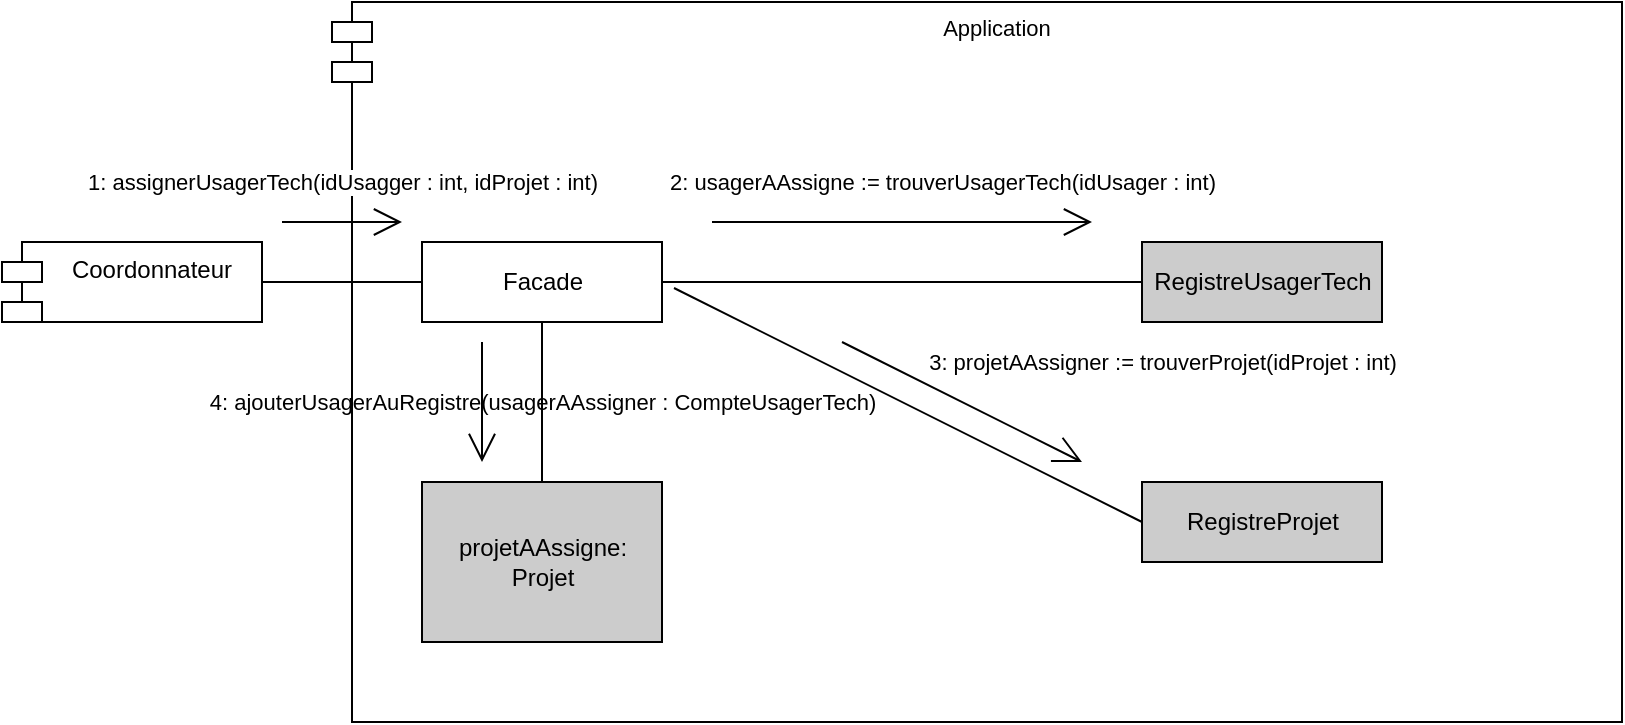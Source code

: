 <mxfile version="18.1.3" type="github">
  <diagram id="K0o0jhx-SNK4bHOGCNAz" name="Page-1">
    <mxGraphModel dx="1422" dy="744" grid="1" gridSize="10" guides="1" tooltips="1" connect="1" arrows="1" fold="1" page="1" pageScale="1" pageWidth="1100" pageHeight="850" math="0" shadow="0">
      <root>
        <mxCell id="0" />
        <mxCell id="1" parent="0" />
        <mxCell id="X13s5hJ5W_4LY24NtN4I-1" value="Application" style="shape=module;align=left;spacingLeft=20;align=center;verticalAlign=top;fontSize=11;fillColor=#FFFFFF;" vertex="1" parent="1">
          <mxGeometry x="205" y="80" width="645" height="360" as="geometry" />
        </mxCell>
        <mxCell id="X13s5hJ5W_4LY24NtN4I-2" value="Coordonnateur" style="shape=module;align=left;spacingLeft=20;align=center;verticalAlign=top;fontSize=12;fillColor=#FFFFFF;" vertex="1" parent="1">
          <mxGeometry x="40" y="200" width="130" height="40" as="geometry" />
        </mxCell>
        <mxCell id="X13s5hJ5W_4LY24NtN4I-3" value="Facade" style="html=1;fontSize=12;fillColor=#FFFFFF;" vertex="1" parent="1">
          <mxGeometry x="250" y="200" width="120" height="40" as="geometry" />
        </mxCell>
        <mxCell id="X13s5hJ5W_4LY24NtN4I-4" value="" style="endArrow=none;html=1;rounded=0;fontSize=12;exitX=1;exitY=0.5;exitDx=0;exitDy=0;entryX=0;entryY=0.5;entryDx=0;entryDy=0;" edge="1" parent="1" source="X13s5hJ5W_4LY24NtN4I-2" target="X13s5hJ5W_4LY24NtN4I-3">
          <mxGeometry width="50" height="50" relative="1" as="geometry">
            <mxPoint x="490" y="140" as="sourcePoint" />
            <mxPoint x="540" y="90" as="targetPoint" />
          </mxGeometry>
        </mxCell>
        <mxCell id="X13s5hJ5W_4LY24NtN4I-5" value="" style="endArrow=open;endFill=1;endSize=12;html=1;rounded=0;fontSize=12;" edge="1" parent="1">
          <mxGeometry width="160" relative="1" as="geometry">
            <mxPoint x="180" y="190" as="sourcePoint" />
            <mxPoint x="240" y="190" as="targetPoint" />
          </mxGeometry>
        </mxCell>
        <mxCell id="X13s5hJ5W_4LY24NtN4I-6" value="1: assignerUsagerTech(idUsagger : int, idProjet : int)" style="edgeLabel;html=1;align=center;verticalAlign=middle;resizable=0;points=[];fontSize=11;" connectable="0" vertex="1" parent="X13s5hJ5W_4LY24NtN4I-5">
          <mxGeometry x="0.3" y="1" relative="1" as="geometry">
            <mxPoint x="-9" y="-19" as="offset" />
          </mxGeometry>
        </mxCell>
        <mxCell id="X13s5hJ5W_4LY24NtN4I-7" value="RegistreUsagerTech" style="html=1;fontSize=12;fillColor=#CCCCCC;" vertex="1" parent="1">
          <mxGeometry x="610" y="200" width="120" height="40" as="geometry" />
        </mxCell>
        <mxCell id="X13s5hJ5W_4LY24NtN4I-8" value="" style="endArrow=open;endFill=1;endSize=12;html=1;rounded=0;fontSize=12;" edge="1" parent="1">
          <mxGeometry width="160" relative="1" as="geometry">
            <mxPoint x="395" y="190" as="sourcePoint" />
            <mxPoint x="585" y="190" as="targetPoint" />
          </mxGeometry>
        </mxCell>
        <mxCell id="X13s5hJ5W_4LY24NtN4I-9" value="2: usagerAAssigne := trouverUsagerTech(idUsager : int)" style="edgeLabel;html=1;align=center;verticalAlign=middle;resizable=0;points=[];fontSize=11;" connectable="0" vertex="1" parent="X13s5hJ5W_4LY24NtN4I-8">
          <mxGeometry x="0.4" y="1" relative="1" as="geometry">
            <mxPoint x="-18" y="-19" as="offset" />
          </mxGeometry>
        </mxCell>
        <mxCell id="X13s5hJ5W_4LY24NtN4I-10" value="" style="line;strokeWidth=1;fillColor=none;align=left;verticalAlign=middle;spacingTop=-1;spacingLeft=3;spacingRight=3;rotatable=0;labelPosition=right;points=[];portConstraint=eastwest;fontSize=12;" vertex="1" parent="1">
          <mxGeometry x="370" y="216" width="240" height="8" as="geometry" />
        </mxCell>
        <mxCell id="X13s5hJ5W_4LY24NtN4I-11" value="RegistreProjet" style="html=1;fontSize=12;fillColor=#CCCCCC;" vertex="1" parent="1">
          <mxGeometry x="610" y="320" width="120" height="40" as="geometry" />
        </mxCell>
        <mxCell id="X13s5hJ5W_4LY24NtN4I-12" value="" style="endArrow=open;endFill=1;endSize=12;html=1;rounded=0;fontSize=12;" edge="1" parent="1">
          <mxGeometry width="160" relative="1" as="geometry">
            <mxPoint x="460" y="250" as="sourcePoint" />
            <mxPoint x="580" y="310" as="targetPoint" />
          </mxGeometry>
        </mxCell>
        <mxCell id="X13s5hJ5W_4LY24NtN4I-13" value="3: projetAAssigner := trouverProjet(idProjet : int)" style="edgeLabel;html=1;align=center;verticalAlign=middle;resizable=0;points=[];fontSize=11;" connectable="0" vertex="1" parent="X13s5hJ5W_4LY24NtN4I-12">
          <mxGeometry x="0.341" y="-2" relative="1" as="geometry">
            <mxPoint x="80" y="-32" as="offset" />
          </mxGeometry>
        </mxCell>
        <mxCell id="X13s5hJ5W_4LY24NtN4I-14" value="" style="endArrow=none;html=1;rounded=0;fontSize=12;entryX=0.025;entryY=0.875;entryDx=0;entryDy=0;entryPerimeter=0;exitX=0;exitY=0.5;exitDx=0;exitDy=0;" edge="1" parent="1" source="X13s5hJ5W_4LY24NtN4I-11" target="X13s5hJ5W_4LY24NtN4I-10">
          <mxGeometry width="50" height="50" relative="1" as="geometry">
            <mxPoint x="490" y="110" as="sourcePoint" />
            <mxPoint x="540" y="60" as="targetPoint" />
          </mxGeometry>
        </mxCell>
        <mxCell id="X13s5hJ5W_4LY24NtN4I-15" value="&lt;div&gt;projetAAssigne:&lt;/div&gt;&lt;div&gt;Projet&lt;br&gt;&lt;/div&gt;" style="html=1;fontSize=12;fillColor=#CCCCCC;" vertex="1" parent="1">
          <mxGeometry x="250" y="320" width="120" height="80" as="geometry" />
        </mxCell>
        <mxCell id="X13s5hJ5W_4LY24NtN4I-16" value="" style="endArrow=none;html=1;rounded=0;fontSize=12;entryX=0.5;entryY=1;entryDx=0;entryDy=0;exitX=0.5;exitY=0;exitDx=0;exitDy=0;" edge="1" parent="1" source="X13s5hJ5W_4LY24NtN4I-15" target="X13s5hJ5W_4LY24NtN4I-3">
          <mxGeometry width="50" height="50" relative="1" as="geometry">
            <mxPoint x="490" y="170" as="sourcePoint" />
            <mxPoint x="540" y="120" as="targetPoint" />
          </mxGeometry>
        </mxCell>
        <mxCell id="X13s5hJ5W_4LY24NtN4I-17" value="" style="endArrow=open;endFill=1;endSize=12;html=1;rounded=0;fontSize=12;" edge="1" parent="1">
          <mxGeometry width="160" relative="1" as="geometry">
            <mxPoint x="280" y="250" as="sourcePoint" />
            <mxPoint x="280" y="310" as="targetPoint" />
            <Array as="points">
              <mxPoint x="280" y="290" />
            </Array>
          </mxGeometry>
        </mxCell>
        <mxCell id="X13s5hJ5W_4LY24NtN4I-18" value="4: ajouterUsagerAuRegistre(usagerAAssigner : CompteUsagerTech)" style="text;html=1;align=center;verticalAlign=middle;resizable=0;points=[];autosize=1;strokeColor=none;fillColor=none;fontSize=11;" vertex="1" parent="1">
          <mxGeometry x="135" y="270" width="350" height="20" as="geometry" />
        </mxCell>
      </root>
    </mxGraphModel>
  </diagram>
</mxfile>
